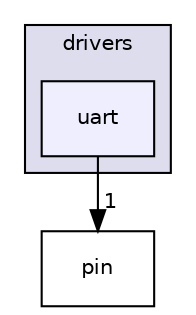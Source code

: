 digraph "uart" {
  compound=true
  node [ fontsize="10", fontname="Helvetica"];
  edge [ labelfontsize="10", labelfontname="Helvetica"];
  subgraph clusterdir_0cb81fd6c85f019880acb70b2ad7d838 {
    graph [ bgcolor="#ddddee", pencolor="black", label="drivers" fontname="Helvetica", fontsize="10", URL="dir_0cb81fd6c85f019880acb70b2ad7d838.html"]
  dir_8e994894e801e8772accd8fda9d64bd1 [shape=box, label="uart", style="filled", fillcolor="#eeeeff", pencolor="black", URL="dir_8e994894e801e8772accd8fda9d64bd1.html"];
  }
  dir_8abc0fe187e81b08f8c9a11279e5f461 [shape=box label="pin" URL="dir_8abc0fe187e81b08f8c9a11279e5f461.html"];
  dir_8e994894e801e8772accd8fda9d64bd1->dir_8abc0fe187e81b08f8c9a11279e5f461 [headlabel="1", labeldistance=1.5 headhref="dir_000031_000023.html"];
}
